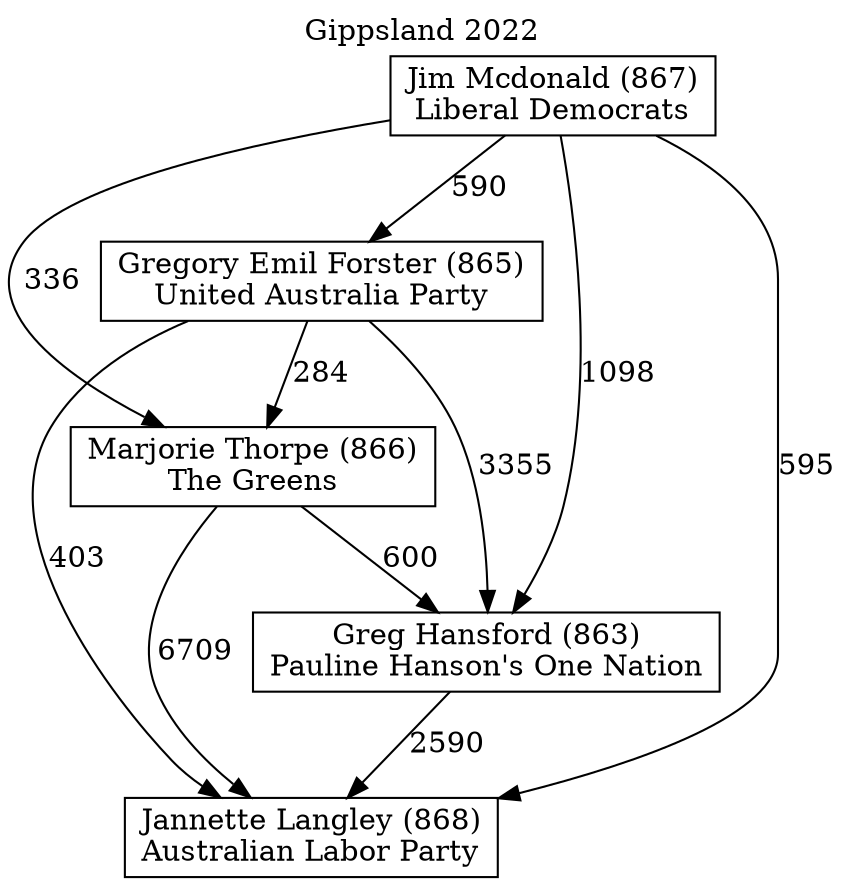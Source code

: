 // House preference flow
digraph "Jannette Langley (868)_Gippsland_2022" {
	graph [label="Gippsland 2022" labelloc=t mclimit=10]
	node [shape=box]
	"Jannette Langley (868)" [label="Jannette Langley (868)
Australian Labor Party"]
	"Greg Hansford (863)" [label="Greg Hansford (863)
Pauline Hanson's One Nation"]
	"Marjorie Thorpe (866)" [label="Marjorie Thorpe (866)
The Greens"]
	"Gregory Emil Forster (865)" [label="Gregory Emil Forster (865)
United Australia Party"]
	"Jim Mcdonald (867)" [label="Jim Mcdonald (867)
Liberal Democrats"]
	"Greg Hansford (863)" -> "Jannette Langley (868)" [label=2590]
	"Marjorie Thorpe (866)" -> "Greg Hansford (863)" [label=600]
	"Gregory Emil Forster (865)" -> "Marjorie Thorpe (866)" [label=284]
	"Jim Mcdonald (867)" -> "Gregory Emil Forster (865)" [label=590]
	"Marjorie Thorpe (866)" -> "Jannette Langley (868)" [label=6709]
	"Gregory Emil Forster (865)" -> "Jannette Langley (868)" [label=403]
	"Jim Mcdonald (867)" -> "Jannette Langley (868)" [label=595]
	"Jim Mcdonald (867)" -> "Marjorie Thorpe (866)" [label=336]
	"Gregory Emil Forster (865)" -> "Greg Hansford (863)" [label=3355]
	"Jim Mcdonald (867)" -> "Greg Hansford (863)" [label=1098]
}
